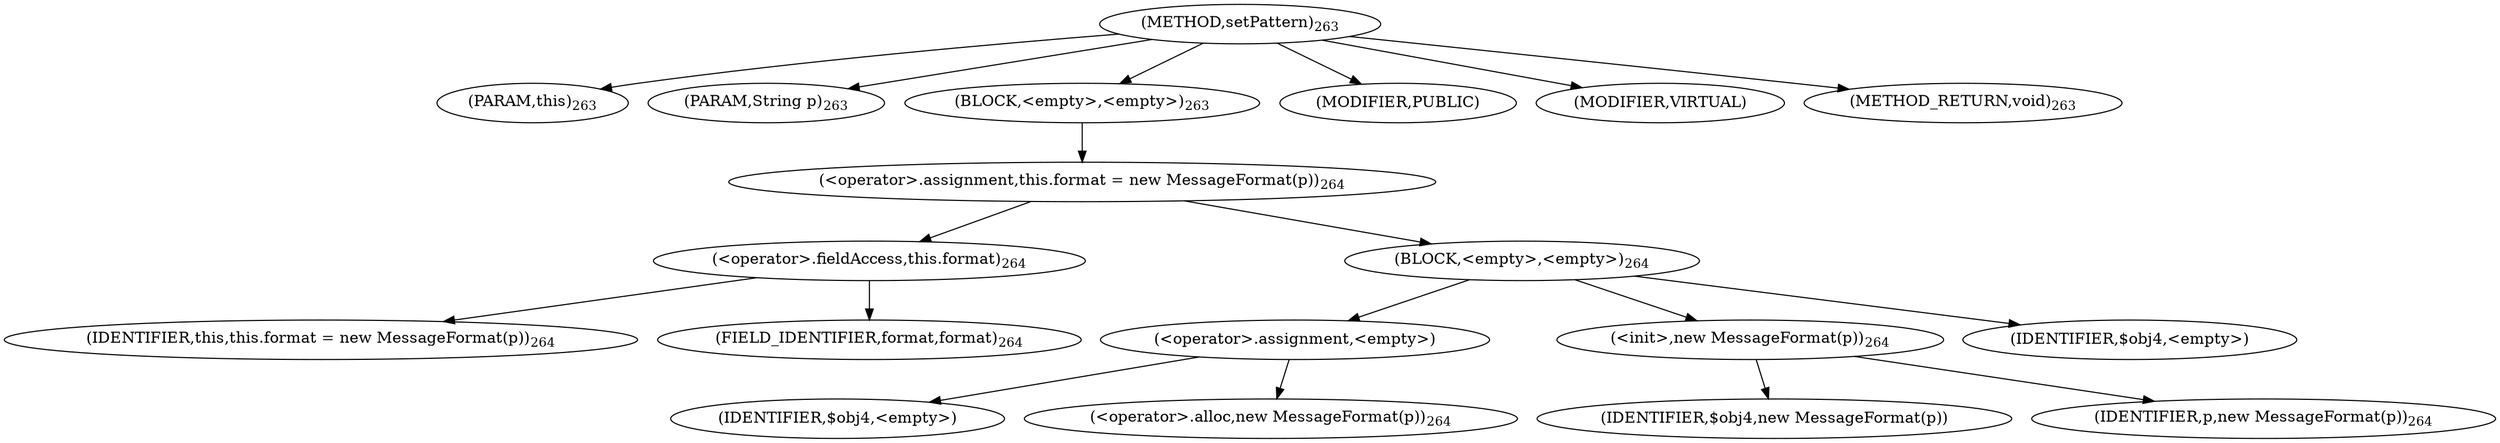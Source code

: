 digraph "setPattern" {  
"290" [label = <(METHOD,setPattern)<SUB>263</SUB>> ]
"291" [label = <(PARAM,this)<SUB>263</SUB>> ]
"292" [label = <(PARAM,String p)<SUB>263</SUB>> ]
"293" [label = <(BLOCK,&lt;empty&gt;,&lt;empty&gt;)<SUB>263</SUB>> ]
"294" [label = <(&lt;operator&gt;.assignment,this.format = new MessageFormat(p))<SUB>264</SUB>> ]
"295" [label = <(&lt;operator&gt;.fieldAccess,this.format)<SUB>264</SUB>> ]
"296" [label = <(IDENTIFIER,this,this.format = new MessageFormat(p))<SUB>264</SUB>> ]
"297" [label = <(FIELD_IDENTIFIER,format,format)<SUB>264</SUB>> ]
"298" [label = <(BLOCK,&lt;empty&gt;,&lt;empty&gt;)<SUB>264</SUB>> ]
"299" [label = <(&lt;operator&gt;.assignment,&lt;empty&gt;)> ]
"300" [label = <(IDENTIFIER,$obj4,&lt;empty&gt;)> ]
"301" [label = <(&lt;operator&gt;.alloc,new MessageFormat(p))<SUB>264</SUB>> ]
"302" [label = <(&lt;init&gt;,new MessageFormat(p))<SUB>264</SUB>> ]
"303" [label = <(IDENTIFIER,$obj4,new MessageFormat(p))> ]
"304" [label = <(IDENTIFIER,p,new MessageFormat(p))<SUB>264</SUB>> ]
"305" [label = <(IDENTIFIER,$obj4,&lt;empty&gt;)> ]
"306" [label = <(MODIFIER,PUBLIC)> ]
"307" [label = <(MODIFIER,VIRTUAL)> ]
"308" [label = <(METHOD_RETURN,void)<SUB>263</SUB>> ]
  "290" -> "291" 
  "290" -> "292" 
  "290" -> "293" 
  "290" -> "306" 
  "290" -> "307" 
  "290" -> "308" 
  "293" -> "294" 
  "294" -> "295" 
  "294" -> "298" 
  "295" -> "296" 
  "295" -> "297" 
  "298" -> "299" 
  "298" -> "302" 
  "298" -> "305" 
  "299" -> "300" 
  "299" -> "301" 
  "302" -> "303" 
  "302" -> "304" 
}

